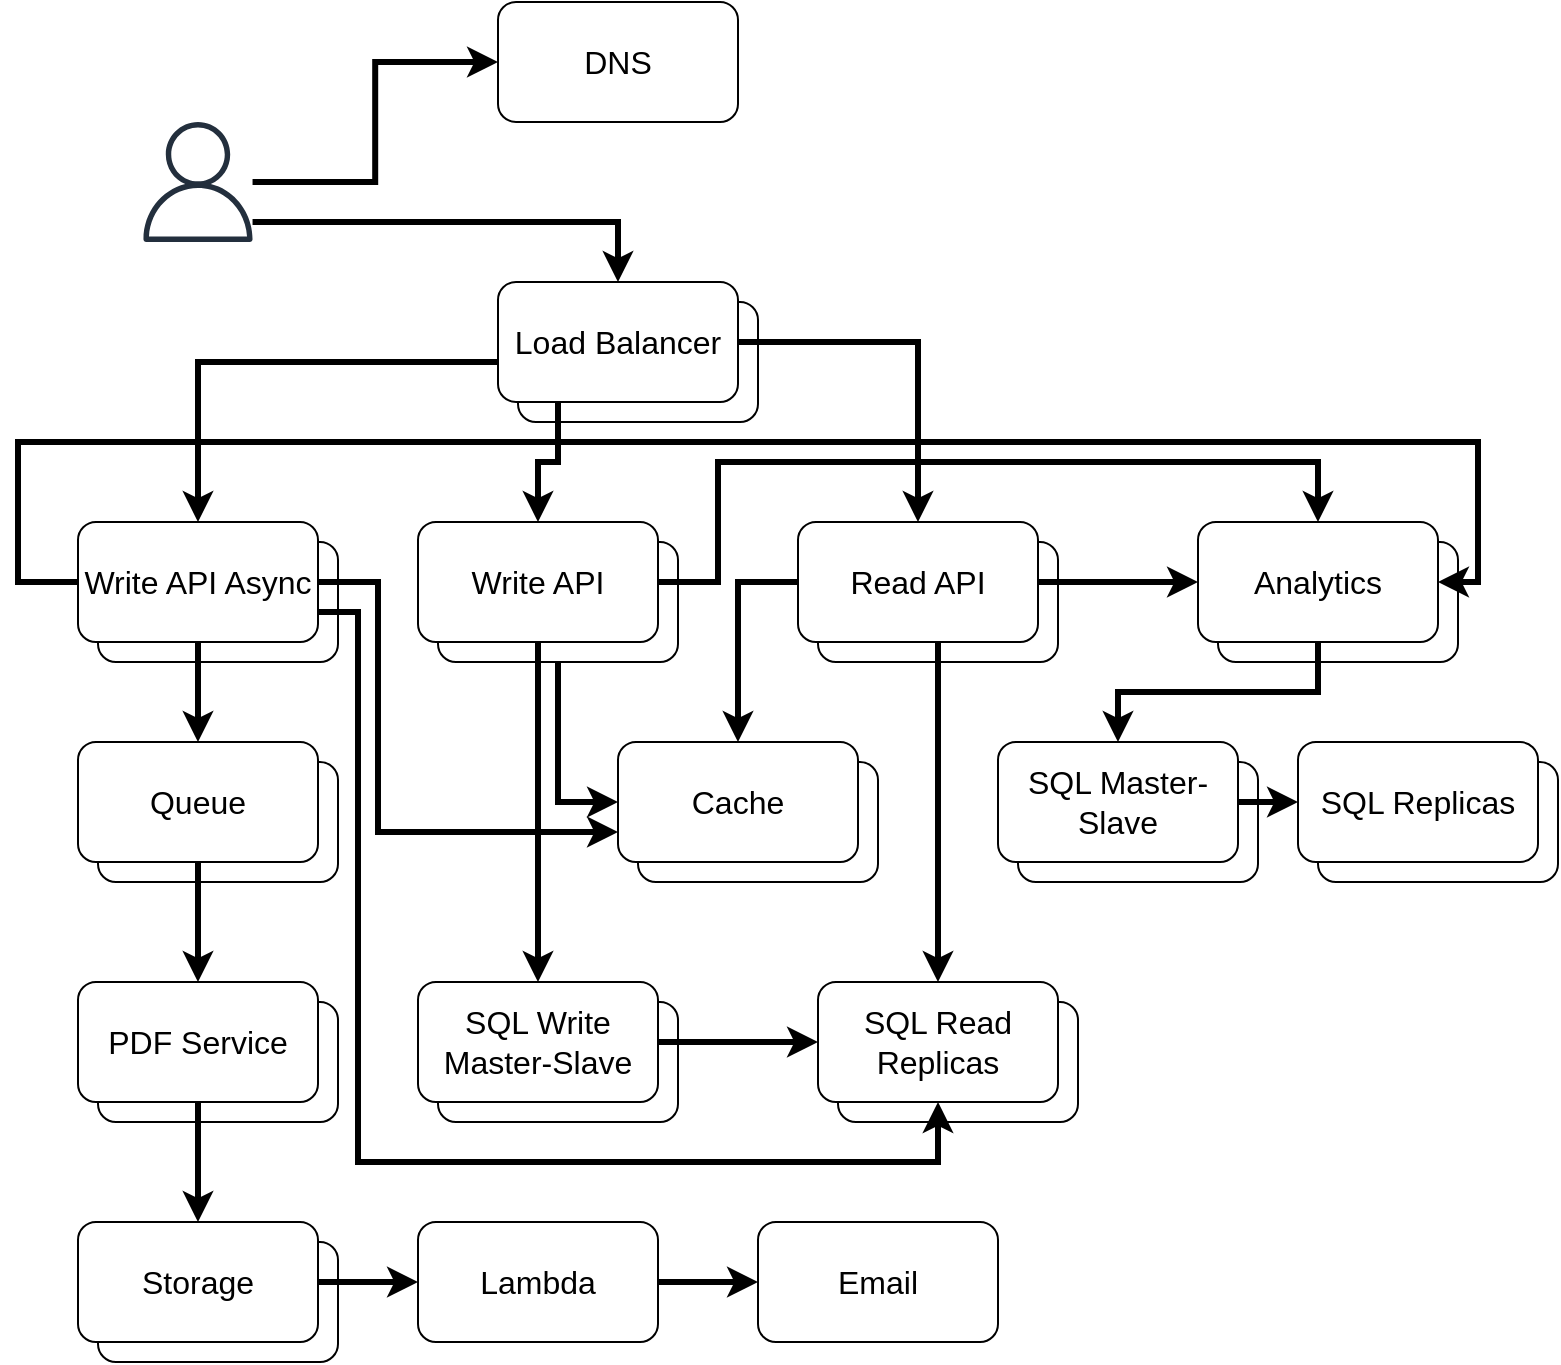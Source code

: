 <mxfile version="18.1.1"><diagram id="GKAsTGpWebNf32Wpw_aC" name="Page-1"><mxGraphModel dx="1422" dy="715" grid="1" gridSize="10" guides="1" tooltips="1" connect="1" arrows="1" fold="1" page="1" pageScale="1" pageWidth="850" pageHeight="1100" math="0" shadow="0"><root><mxCell id="0"/><mxCell id="1" parent="0"/><mxCell id="wt7NbTIdhzG-RagrrPYy-71" value="" style="rounded=1;whiteSpace=wrap;html=1;fontSize=16;" parent="1" vertex="1"><mxGeometry x="550" y="460" width="120" height="60" as="geometry"/></mxCell><mxCell id="wt7NbTIdhzG-RagrrPYy-70" value="" style="rounded=1;whiteSpace=wrap;html=1;fontSize=16;" parent="1" vertex="1"><mxGeometry x="260" y="580" width="120" height="60" as="geometry"/></mxCell><mxCell id="wt7NbTIdhzG-RagrrPYy-69" value="" style="rounded=1;whiteSpace=wrap;html=1;fontSize=16;" parent="1" vertex="1"><mxGeometry x="460" y="580" width="120" height="60" as="geometry"/></mxCell><mxCell id="wt7NbTIdhzG-RagrrPYy-67" value="" style="rounded=1;whiteSpace=wrap;html=1;fontSize=16;" parent="1" vertex="1"><mxGeometry x="90" y="700" width="120" height="60" as="geometry"/></mxCell><mxCell id="wt7NbTIdhzG-RagrrPYy-66" value="" style="rounded=1;whiteSpace=wrap;html=1;fontSize=16;" parent="1" vertex="1"><mxGeometry x="700" y="460" width="120" height="60" as="geometry"/></mxCell><mxCell id="wt7NbTIdhzG-RagrrPYy-65" value="" style="rounded=1;whiteSpace=wrap;html=1;fontSize=16;" parent="1" vertex="1"><mxGeometry x="90" y="580" width="120" height="60" as="geometry"/></mxCell><mxCell id="wt7NbTIdhzG-RagrrPYy-63" value="" style="rounded=1;whiteSpace=wrap;html=1;fontSize=16;" parent="1" vertex="1"><mxGeometry x="90" y="460" width="120" height="60" as="geometry"/></mxCell><mxCell id="wt7NbTIdhzG-RagrrPYy-62" value="" style="rounded=1;whiteSpace=wrap;html=1;fontSize=16;" parent="1" vertex="1"><mxGeometry x="90" y="350" width="120" height="60" as="geometry"/></mxCell><mxCell id="wt7NbTIdhzG-RagrrPYy-61" value="" style="rounded=1;whiteSpace=wrap;html=1;fontSize=16;" parent="1" vertex="1"><mxGeometry x="650" y="350" width="120" height="60" as="geometry"/></mxCell><mxCell id="wt7NbTIdhzG-RagrrPYy-54" value="" style="rounded=1;whiteSpace=wrap;html=1;fontSize=16;" parent="1" vertex="1"><mxGeometry x="360" y="460" width="120" height="60" as="geometry"/></mxCell><mxCell id="wt7NbTIdhzG-RagrrPYy-4" value="&lt;font style=&quot;font-size: 16px;&quot;&gt;DNS&lt;/font&gt;" style="rounded=1;whiteSpace=wrap;html=1;" parent="1" vertex="1"><mxGeometry x="290" y="80" width="120" height="60" as="geometry"/></mxCell><mxCell id="wt7NbTIdhzG-RagrrPYy-5" value="" style="rounded=1;whiteSpace=wrap;html=1;fontSize=16;" parent="1" vertex="1"><mxGeometry x="300" y="230" width="120" height="60" as="geometry"/></mxCell><mxCell id="wt7NbTIdhzG-RagrrPYy-35" style="edgeStyle=orthogonalEdgeStyle;rounded=0;orthogonalLoop=1;jettySize=auto;html=1;entryX=0.5;entryY=0;entryDx=0;entryDy=0;fontSize=16;strokeWidth=3;" parent="1" source="wt7NbTIdhzG-RagrrPYy-6" target="wt7NbTIdhzG-RagrrPYy-15" edge="1"><mxGeometry relative="1" as="geometry"><Array as="points"><mxPoint x="140" y="260"/></Array></mxGeometry></mxCell><mxCell id="wt7NbTIdhzG-RagrrPYy-37" style="edgeStyle=orthogonalEdgeStyle;rounded=0;orthogonalLoop=1;jettySize=auto;html=1;exitX=0.25;exitY=1;exitDx=0;exitDy=0;fontSize=16;strokeWidth=3;" parent="1" source="wt7NbTIdhzG-RagrrPYy-6" target="wt7NbTIdhzG-RagrrPYy-11" edge="1"><mxGeometry relative="1" as="geometry"/></mxCell><mxCell id="wt7NbTIdhzG-RagrrPYy-39" style="edgeStyle=orthogonalEdgeStyle;rounded=0;orthogonalLoop=1;jettySize=auto;html=1;entryX=0.5;entryY=0;entryDx=0;entryDy=0;fontSize=16;strokeWidth=3;" parent="1" source="wt7NbTIdhzG-RagrrPYy-6" target="wt7NbTIdhzG-RagrrPYy-13" edge="1"><mxGeometry relative="1" as="geometry"/></mxCell><mxCell id="wt7NbTIdhzG-RagrrPYy-6" value="Load Balancer" style="rounded=1;whiteSpace=wrap;html=1;fontSize=16;" parent="1" vertex="1"><mxGeometry x="290" y="220" width="120" height="60" as="geometry"/></mxCell><mxCell id="wt7NbTIdhzG-RagrrPYy-30" style="edgeStyle=orthogonalEdgeStyle;rounded=0;orthogonalLoop=1;jettySize=auto;html=1;entryX=0;entryY=0.5;entryDx=0;entryDy=0;fontSize=16;strokeWidth=3;" parent="1" source="wt7NbTIdhzG-RagrrPYy-7" target="wt7NbTIdhzG-RagrrPYy-4" edge="1"><mxGeometry relative="1" as="geometry"/></mxCell><mxCell id="wt7NbTIdhzG-RagrrPYy-31" style="edgeStyle=orthogonalEdgeStyle;rounded=0;orthogonalLoop=1;jettySize=auto;html=1;entryX=0.5;entryY=0;entryDx=0;entryDy=0;fontSize=16;strokeWidth=3;" parent="1" source="wt7NbTIdhzG-RagrrPYy-7" target="wt7NbTIdhzG-RagrrPYy-6" edge="1"><mxGeometry relative="1" as="geometry"><Array as="points"><mxPoint x="350" y="190"/></Array></mxGeometry></mxCell><mxCell id="wt7NbTIdhzG-RagrrPYy-7" value="" style="sketch=0;outlineConnect=0;fontColor=#232F3E;gradientColor=none;fillColor=#232F3D;strokeColor=none;dashed=0;verticalLabelPosition=bottom;verticalAlign=top;align=center;html=1;fontSize=12;fontStyle=0;aspect=fixed;pointerEvents=1;shape=mxgraph.aws4.user;" parent="1" vertex="1"><mxGeometry x="110" y="140" width="60" height="60" as="geometry"/></mxCell><mxCell id="wt7NbTIdhzG-RagrrPYy-45" style="edgeStyle=orthogonalEdgeStyle;rounded=0;orthogonalLoop=1;jettySize=auto;html=1;entryX=0;entryY=0.5;entryDx=0;entryDy=0;fontSize=16;strokeWidth=3;" parent="1" source="wt7NbTIdhzG-RagrrPYy-8" target="wt7NbTIdhzG-RagrrPYy-22" edge="1"><mxGeometry relative="1" as="geometry"/></mxCell><mxCell id="wt7NbTIdhzG-RagrrPYy-8" value="&lt;div&gt;&lt;br&gt;&lt;/div&gt;" style="rounded=1;whiteSpace=wrap;html=1;fontSize=16;" parent="1" vertex="1"><mxGeometry x="260" y="350" width="120" height="60" as="geometry"/></mxCell><mxCell id="wt7NbTIdhzG-RagrrPYy-46" style="edgeStyle=orthogonalEdgeStyle;rounded=0;orthogonalLoop=1;jettySize=auto;html=1;entryX=0.5;entryY=0;entryDx=0;entryDy=0;fontSize=16;strokeWidth=3;" parent="1" source="wt7NbTIdhzG-RagrrPYy-11" target="wt7NbTIdhzG-RagrrPYy-26" edge="1"><mxGeometry relative="1" as="geometry"/></mxCell><mxCell id="wt7NbTIdhzG-RagrrPYy-55" style="edgeStyle=orthogonalEdgeStyle;rounded=0;orthogonalLoop=1;jettySize=auto;html=1;entryX=0.5;entryY=0;entryDx=0;entryDy=0;fontSize=16;strokeWidth=3;" parent="1" source="wt7NbTIdhzG-RagrrPYy-11" target="wt7NbTIdhzG-RagrrPYy-23" edge="1"><mxGeometry relative="1" as="geometry"><Array as="points"><mxPoint x="400" y="370"/><mxPoint x="400" y="310"/><mxPoint x="700" y="310"/></Array></mxGeometry></mxCell><mxCell id="wt7NbTIdhzG-RagrrPYy-11" value="Write API" style="rounded=1;whiteSpace=wrap;html=1;fontSize=16;" parent="1" vertex="1"><mxGeometry x="250" y="340" width="120" height="60" as="geometry"/></mxCell><mxCell id="wt7NbTIdhzG-RagrrPYy-12" value="&lt;div&gt;&lt;br&gt;&lt;/div&gt;" style="rounded=1;whiteSpace=wrap;html=1;fontSize=16;" parent="1" vertex="1"><mxGeometry x="450" y="350" width="120" height="60" as="geometry"/></mxCell><mxCell id="wt7NbTIdhzG-RagrrPYy-52" style="edgeStyle=orthogonalEdgeStyle;rounded=0;orthogonalLoop=1;jettySize=auto;html=1;entryX=0.5;entryY=0;entryDx=0;entryDy=0;fontSize=16;strokeWidth=3;" parent="1" source="wt7NbTIdhzG-RagrrPYy-13" target="wt7NbTIdhzG-RagrrPYy-28" edge="1"><mxGeometry relative="1" as="geometry"><Array as="points"><mxPoint x="510" y="550"/><mxPoint x="510" y="550"/></Array></mxGeometry></mxCell><mxCell id="wt7NbTIdhzG-RagrrPYy-56" style="edgeStyle=orthogonalEdgeStyle;rounded=0;orthogonalLoop=1;jettySize=auto;html=1;entryX=0;entryY=0.5;entryDx=0;entryDy=0;fontSize=16;strokeWidth=3;" parent="1" source="wt7NbTIdhzG-RagrrPYy-13" target="wt7NbTIdhzG-RagrrPYy-23" edge="1"><mxGeometry relative="1" as="geometry"/></mxCell><mxCell id="wt7NbTIdhzG-RagrrPYy-59" style="edgeStyle=orthogonalEdgeStyle;rounded=0;orthogonalLoop=1;jettySize=auto;html=1;exitX=0;exitY=0.5;exitDx=0;exitDy=0;entryX=0.5;entryY=0;entryDx=0;entryDy=0;fontSize=16;strokeWidth=3;" parent="1" source="wt7NbTIdhzG-RagrrPYy-13" target="wt7NbTIdhzG-RagrrPYy-22" edge="1"><mxGeometry relative="1" as="geometry"/></mxCell><mxCell id="wt7NbTIdhzG-RagrrPYy-13" value="Read API" style="rounded=1;whiteSpace=wrap;html=1;fontSize=16;" parent="1" vertex="1"><mxGeometry x="440" y="340" width="120" height="60" as="geometry"/></mxCell><mxCell id="wt7NbTIdhzG-RagrrPYy-40" style="edgeStyle=orthogonalEdgeStyle;rounded=0;orthogonalLoop=1;jettySize=auto;html=1;entryX=0.5;entryY=0;entryDx=0;entryDy=0;fontSize=16;strokeWidth=3;" parent="1" source="wt7NbTIdhzG-RagrrPYy-15" target="wt7NbTIdhzG-RagrrPYy-17" edge="1"><mxGeometry relative="1" as="geometry"/></mxCell><mxCell id="wt7NbTIdhzG-RagrrPYy-53" style="edgeStyle=orthogonalEdgeStyle;rounded=0;orthogonalLoop=1;jettySize=auto;html=1;entryX=0;entryY=0.75;entryDx=0;entryDy=0;fontSize=16;strokeWidth=3;" parent="1" source="wt7NbTIdhzG-RagrrPYy-15" target="wt7NbTIdhzG-RagrrPYy-22" edge="1"><mxGeometry relative="1" as="geometry"><Array as="points"><mxPoint x="230" y="370"/><mxPoint x="230" y="495"/></Array></mxGeometry></mxCell><mxCell id="wt7NbTIdhzG-RagrrPYy-57" style="edgeStyle=orthogonalEdgeStyle;rounded=0;orthogonalLoop=1;jettySize=auto;html=1;fontSize=16;strokeWidth=3;entryX=1;entryY=0.5;entryDx=0;entryDy=0;" parent="1" source="wt7NbTIdhzG-RagrrPYy-15" target="wt7NbTIdhzG-RagrrPYy-23" edge="1"><mxGeometry relative="1" as="geometry"><mxPoint x="770" y="370" as="targetPoint"/><Array as="points"><mxPoint x="50" y="370"/><mxPoint x="50" y="300"/><mxPoint x="780" y="300"/><mxPoint x="780" y="370"/></Array></mxGeometry></mxCell><mxCell id="wt7NbTIdhzG-RagrrPYy-64" style="edgeStyle=orthogonalEdgeStyle;rounded=0;orthogonalLoop=1;jettySize=auto;html=1;exitX=1;exitY=0.75;exitDx=0;exitDy=0;entryX=0.5;entryY=1;entryDx=0;entryDy=0;fontSize=16;strokeWidth=3;" parent="1" source="wt7NbTIdhzG-RagrrPYy-15" target="wt7NbTIdhzG-RagrrPYy-28" edge="1"><mxGeometry relative="1" as="geometry"><Array as="points"><mxPoint x="220" y="385"/><mxPoint x="220" y="660"/><mxPoint x="510" y="660"/></Array></mxGeometry></mxCell><mxCell id="wt7NbTIdhzG-RagrrPYy-15" value="Write API Async" style="rounded=1;whiteSpace=wrap;html=1;fontSize=16;" parent="1" vertex="1"><mxGeometry x="80" y="340" width="120" height="60" as="geometry"/></mxCell><mxCell id="wt7NbTIdhzG-RagrrPYy-41" style="edgeStyle=orthogonalEdgeStyle;rounded=0;orthogonalLoop=1;jettySize=auto;html=1;entryX=0.5;entryY=0;entryDx=0;entryDy=0;fontSize=16;strokeWidth=3;" parent="1" source="wt7NbTIdhzG-RagrrPYy-17" target="wt7NbTIdhzG-RagrrPYy-18" edge="1"><mxGeometry relative="1" as="geometry"/></mxCell><mxCell id="wt7NbTIdhzG-RagrrPYy-17" value="Queue" style="rounded=1;whiteSpace=wrap;html=1;fontSize=16;" parent="1" vertex="1"><mxGeometry x="80" y="450" width="120" height="60" as="geometry"/></mxCell><mxCell id="wt7NbTIdhzG-RagrrPYy-42" style="edgeStyle=orthogonalEdgeStyle;rounded=0;orthogonalLoop=1;jettySize=auto;html=1;exitX=0.5;exitY=1;exitDx=0;exitDy=0;entryX=0.5;entryY=0;entryDx=0;entryDy=0;fontSize=16;strokeWidth=3;" parent="1" source="wt7NbTIdhzG-RagrrPYy-18" target="wt7NbTIdhzG-RagrrPYy-19" edge="1"><mxGeometry relative="1" as="geometry"/></mxCell><mxCell id="wt7NbTIdhzG-RagrrPYy-18" value="PDF Service" style="rounded=1;whiteSpace=wrap;html=1;fontSize=16;" parent="1" vertex="1"><mxGeometry x="80" y="570" width="120" height="60" as="geometry"/></mxCell><mxCell id="wt7NbTIdhzG-RagrrPYy-43" style="edgeStyle=orthogonalEdgeStyle;rounded=0;orthogonalLoop=1;jettySize=auto;html=1;exitX=1;exitY=0.5;exitDx=0;exitDy=0;fontSize=16;strokeWidth=3;" parent="1" source="wt7NbTIdhzG-RagrrPYy-19" target="wt7NbTIdhzG-RagrrPYy-20" edge="1"><mxGeometry relative="1" as="geometry"/></mxCell><mxCell id="wt7NbTIdhzG-RagrrPYy-19" value="Storage" style="rounded=1;whiteSpace=wrap;html=1;fontSize=16;" parent="1" vertex="1"><mxGeometry x="80" y="690" width="120" height="60" as="geometry"/></mxCell><mxCell id="wt7NbTIdhzG-RagrrPYy-44" style="edgeStyle=orthogonalEdgeStyle;rounded=0;orthogonalLoop=1;jettySize=auto;html=1;exitX=1;exitY=0.5;exitDx=0;exitDy=0;entryX=0;entryY=0.5;entryDx=0;entryDy=0;fontSize=16;strokeWidth=3;" parent="1" source="wt7NbTIdhzG-RagrrPYy-20" target="wt7NbTIdhzG-RagrrPYy-21" edge="1"><mxGeometry relative="1" as="geometry"/></mxCell><mxCell id="wt7NbTIdhzG-RagrrPYy-20" value="Lambda" style="rounded=1;whiteSpace=wrap;html=1;fontSize=16;" parent="1" vertex="1"><mxGeometry x="250" y="690" width="120" height="60" as="geometry"/></mxCell><mxCell id="wt7NbTIdhzG-RagrrPYy-21" value="Email" style="rounded=1;whiteSpace=wrap;html=1;fontSize=16;" parent="1" vertex="1"><mxGeometry x="420" y="690" width="120" height="60" as="geometry"/></mxCell><mxCell id="wt7NbTIdhzG-RagrrPYy-22" value="Cache" style="rounded=1;whiteSpace=wrap;html=1;fontSize=16;" parent="1" vertex="1"><mxGeometry x="350" y="450" width="120" height="60" as="geometry"/></mxCell><mxCell id="wt7NbTIdhzG-RagrrPYy-50" style="edgeStyle=orthogonalEdgeStyle;rounded=0;orthogonalLoop=1;jettySize=auto;html=1;entryX=0.5;entryY=0;entryDx=0;entryDy=0;fontSize=16;strokeWidth=3;" parent="1" source="wt7NbTIdhzG-RagrrPYy-23" target="wt7NbTIdhzG-RagrrPYy-24" edge="1"><mxGeometry relative="1" as="geometry"/></mxCell><mxCell id="wt7NbTIdhzG-RagrrPYy-23" value="Analytics" style="rounded=1;whiteSpace=wrap;html=1;fontSize=16;" parent="1" vertex="1"><mxGeometry x="640" y="340" width="120" height="60" as="geometry"/></mxCell><mxCell id="wt7NbTIdhzG-RagrrPYy-51" style="edgeStyle=orthogonalEdgeStyle;rounded=0;orthogonalLoop=1;jettySize=auto;html=1;entryX=0;entryY=0.5;entryDx=0;entryDy=0;fontSize=16;strokeWidth=3;" parent="1" source="wt7NbTIdhzG-RagrrPYy-24" target="wt7NbTIdhzG-RagrrPYy-25" edge="1"><mxGeometry relative="1" as="geometry"/></mxCell><mxCell id="wt7NbTIdhzG-RagrrPYy-24" value="SQL Master-Slave" style="rounded=1;whiteSpace=wrap;html=1;fontSize=16;" parent="1" vertex="1"><mxGeometry x="540" y="450" width="120" height="60" as="geometry"/></mxCell><mxCell id="wt7NbTIdhzG-RagrrPYy-25" value="SQL Replicas" style="rounded=1;whiteSpace=wrap;html=1;fontSize=16;" parent="1" vertex="1"><mxGeometry x="690" y="450" width="120" height="60" as="geometry"/></mxCell><mxCell id="wt7NbTIdhzG-RagrrPYy-47" style="edgeStyle=orthogonalEdgeStyle;rounded=0;orthogonalLoop=1;jettySize=auto;html=1;entryX=0;entryY=0.5;entryDx=0;entryDy=0;fontSize=16;strokeWidth=3;" parent="1" source="wt7NbTIdhzG-RagrrPYy-26" target="wt7NbTIdhzG-RagrrPYy-28" edge="1"><mxGeometry relative="1" as="geometry"><mxPoint x="400" y="600" as="targetPoint"/></mxGeometry></mxCell><mxCell id="wt7NbTIdhzG-RagrrPYy-26" value="SQL Write Master-Slave" style="rounded=1;whiteSpace=wrap;html=1;fontSize=16;" parent="1" vertex="1"><mxGeometry x="250" y="570" width="120" height="60" as="geometry"/></mxCell><mxCell id="wt7NbTIdhzG-RagrrPYy-28" value="SQL Read Replicas" style="rounded=1;whiteSpace=wrap;html=1;fontSize=16;" parent="1" vertex="1"><mxGeometry x="450" y="570" width="120" height="60" as="geometry"/></mxCell></root></mxGraphModel></diagram></mxfile>